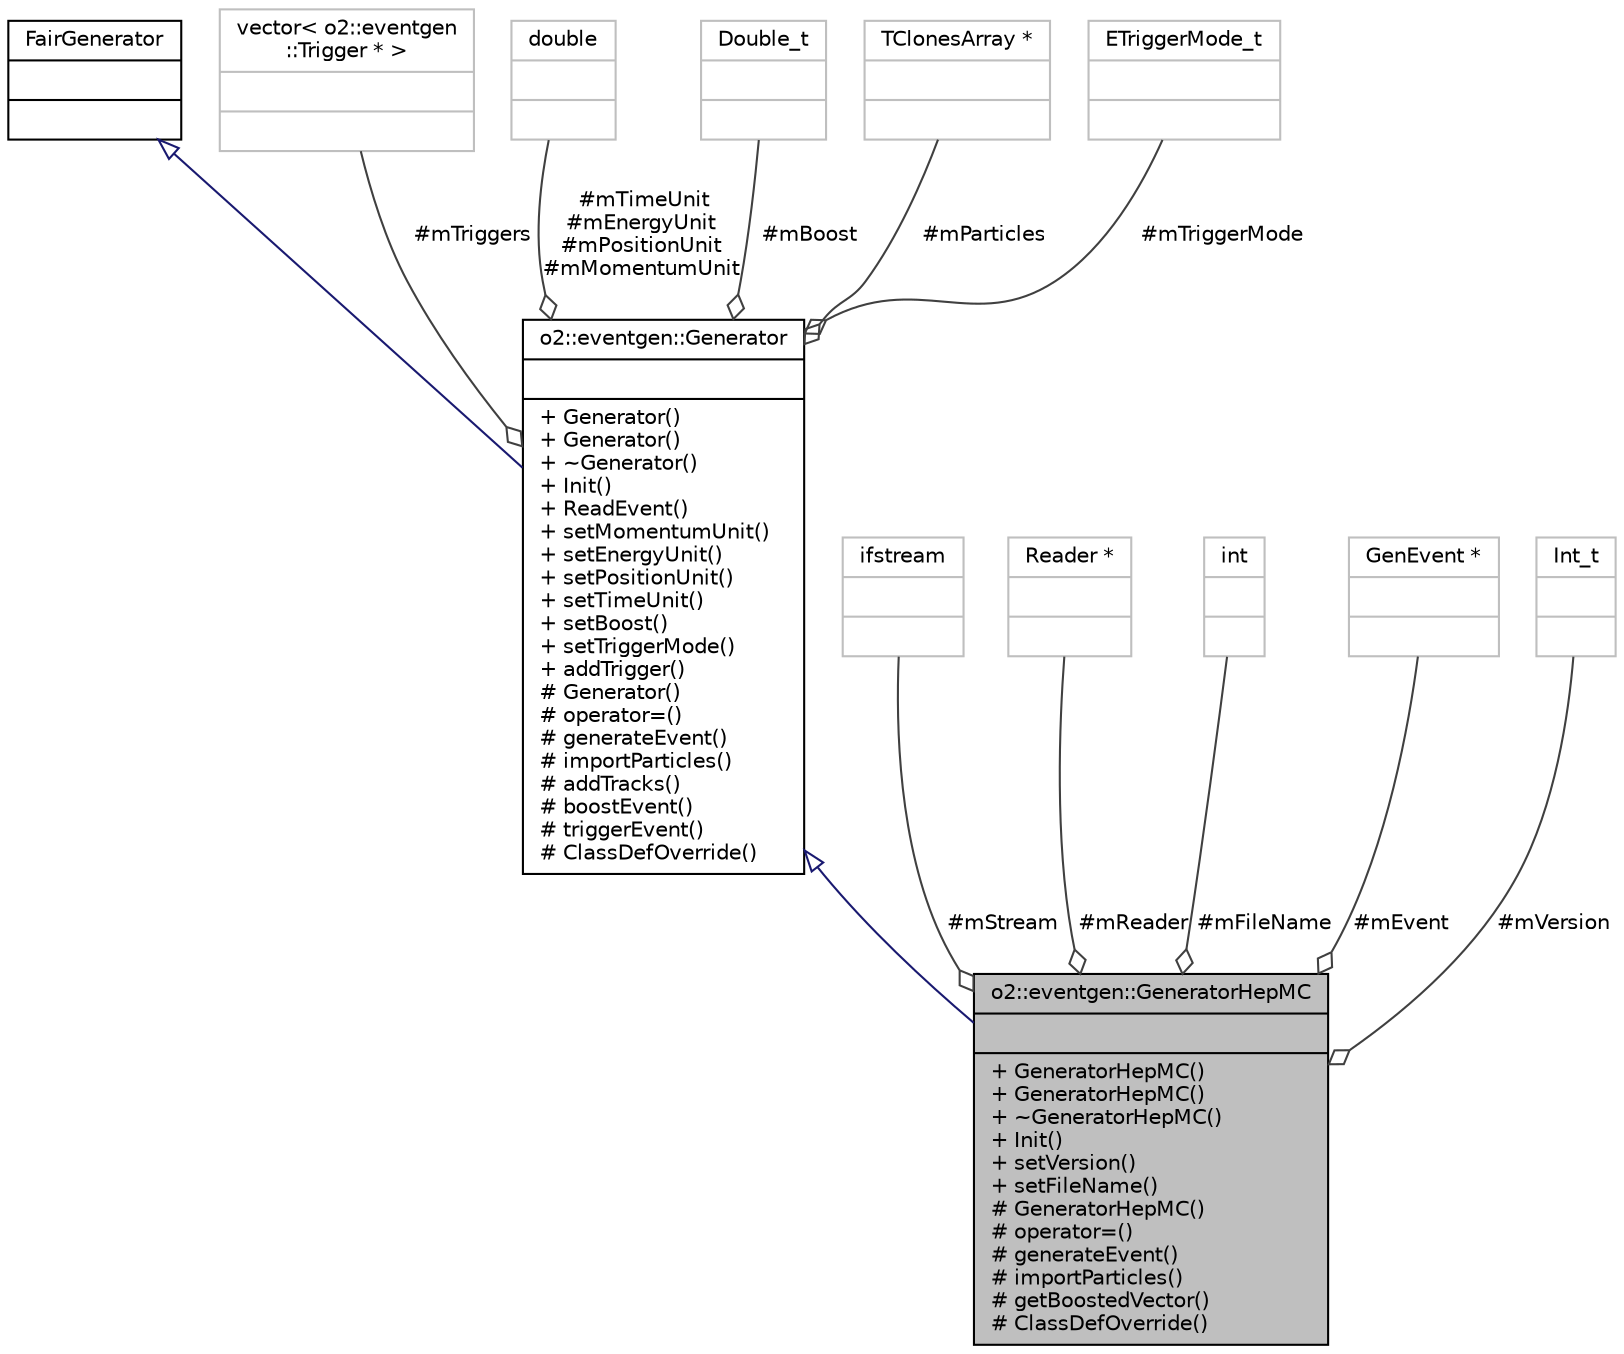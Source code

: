 digraph "o2::eventgen::GeneratorHepMC"
{
 // INTERACTIVE_SVG=YES
  bgcolor="transparent";
  edge [fontname="Helvetica",fontsize="10",labelfontname="Helvetica",labelfontsize="10"];
  node [fontname="Helvetica",fontsize="10",shape=record];
  Node3 [label="{o2::eventgen::GeneratorHepMC\n||+ GeneratorHepMC()\l+ GeneratorHepMC()\l+ ~GeneratorHepMC()\l+ Init()\l+ setVersion()\l+ setFileName()\l# GeneratorHepMC()\l# operator=()\l# generateEvent()\l# importParticles()\l# getBoostedVector()\l# ClassDefOverride()\l}",height=0.2,width=0.4,color="black", fillcolor="grey75", style="filled", fontcolor="black"];
  Node4 -> Node3 [dir="back",color="midnightblue",fontsize="10",style="solid",arrowtail="onormal",fontname="Helvetica"];
  Node4 [label="{o2::eventgen::Generator\n||+ Generator()\l+ Generator()\l+ ~Generator()\l+ Init()\l+ ReadEvent()\l+ setMomentumUnit()\l+ setEnergyUnit()\l+ setPositionUnit()\l+ setTimeUnit()\l+ setBoost()\l+ setTriggerMode()\l+ addTrigger()\l# Generator()\l# operator=()\l# generateEvent()\l# importParticles()\l# addTracks()\l# boostEvent()\l# triggerEvent()\l# ClassDefOverride()\l}",height=0.2,width=0.4,color="black",URL="$d3/da7/classo2_1_1eventgen_1_1Generator.html"];
  Node5 -> Node4 [dir="back",color="midnightblue",fontsize="10",style="solid",arrowtail="onormal",fontname="Helvetica"];
  Node5 [label="{FairGenerator\n||}",height=0.2,width=0.4,color="black",URL="$df/d40/classFairGenerator.html"];
  Node6 -> Node4 [color="grey25",fontsize="10",style="solid",label=" #mTriggers" ,arrowhead="odiamond",fontname="Helvetica"];
  Node6 [label="{vector\< o2::eventgen\l::Trigger * \>\n||}",height=0.2,width=0.4,color="grey75"];
  Node7 -> Node4 [color="grey25",fontsize="10",style="solid",label=" #mTimeUnit\n#mEnergyUnit\n#mPositionUnit\n#mMomentumUnit" ,arrowhead="odiamond",fontname="Helvetica"];
  Node7 [label="{double\n||}",height=0.2,width=0.4,color="grey75"];
  Node8 -> Node4 [color="grey25",fontsize="10",style="solid",label=" #mBoost" ,arrowhead="odiamond",fontname="Helvetica"];
  Node8 [label="{Double_t\n||}",height=0.2,width=0.4,color="grey75"];
  Node9 -> Node4 [color="grey25",fontsize="10",style="solid",label=" #mParticles" ,arrowhead="odiamond",fontname="Helvetica"];
  Node9 [label="{TClonesArray *\n||}",height=0.2,width=0.4,color="grey75"];
  Node10 -> Node4 [color="grey25",fontsize="10",style="solid",label=" #mTriggerMode" ,arrowhead="odiamond",fontname="Helvetica"];
  Node10 [label="{ETriggerMode_t\n||}",height=0.2,width=0.4,color="grey75"];
  Node11 -> Node3 [color="grey25",fontsize="10",style="solid",label=" #mStream" ,arrowhead="odiamond",fontname="Helvetica"];
  Node11 [label="{ifstream\n||}",height=0.2,width=0.4,color="grey75"];
  Node12 -> Node3 [color="grey25",fontsize="10",style="solid",label=" #mReader" ,arrowhead="odiamond",fontname="Helvetica"];
  Node12 [label="{Reader *\n||}",height=0.2,width=0.4,color="grey75"];
  Node13 -> Node3 [color="grey25",fontsize="10",style="solid",label=" #mFileName" ,arrowhead="odiamond",fontname="Helvetica"];
  Node13 [label="{int\n||}",height=0.2,width=0.4,color="grey75"];
  Node14 -> Node3 [color="grey25",fontsize="10",style="solid",label=" #mEvent" ,arrowhead="odiamond",fontname="Helvetica"];
  Node14 [label="{GenEvent *\n||}",height=0.2,width=0.4,color="grey75"];
  Node15 -> Node3 [color="grey25",fontsize="10",style="solid",label=" #mVersion" ,arrowhead="odiamond",fontname="Helvetica"];
  Node15 [label="{Int_t\n||}",height=0.2,width=0.4,color="grey75"];
}
